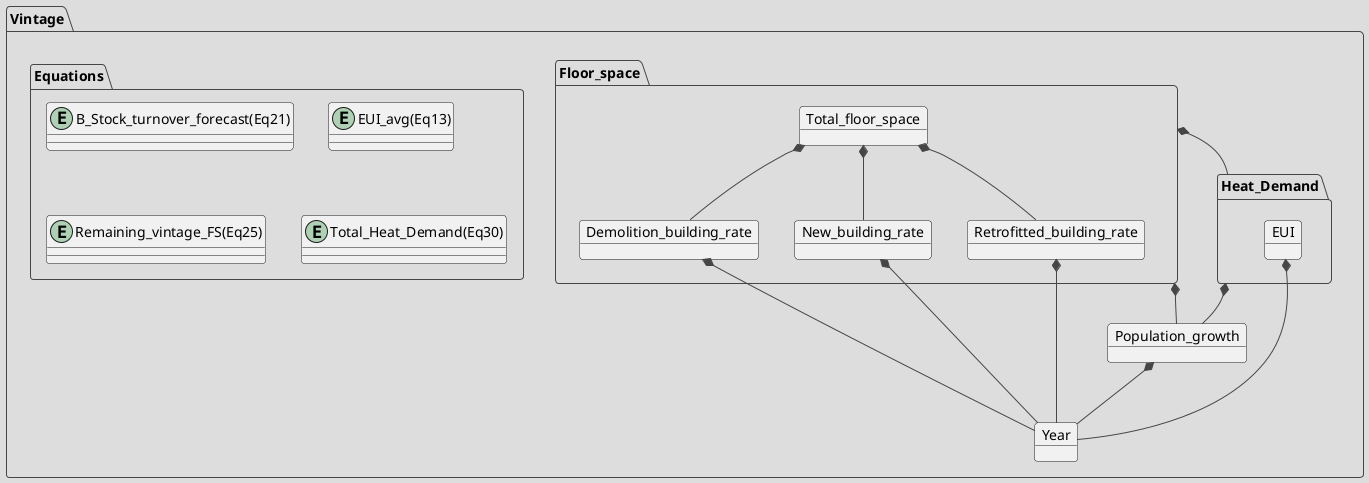 @startuml Building_Stock_classes

' Theme of choice
!theme toy

' ----------------------------------------------------------

' Model dependencies description

package Vintage 
{
    package Floor_space
    {
        object Demolition_building_rate
        object New_building_rate
        object Retrofitted_building_rate
        object Total_floor_space
    }

    package Heat_Demand
    {
    object EUI
    }

    package Equations
    {
        entity B_Stock_turnover_forecast(Eq21)
        entity EUI_avg(Eq13)
        entity Remaining_vintage_FS(Eq25)
        entity Total_Heat_Demand(Eq30)
    }

    object Year
    object Population_growth
}
' Relationships
Population_growth *-- Year
Demolition_building_rate *-- Year
Retrofitted_building_rate *-- Year
New_building_rate *-- Year
EUI *-- Year

Total_floor_space *-- Demolition_building_rate
Total_floor_space *-- Retrofitted_building_rate
Total_floor_space *-- New_building_rate

Floor_space *-- Heat_Demand
Floor_space *-- Population_growth
Heat_Demand *-- Population_growth

' ----------------------------------------------------------

' Splitting here to create a page for packages and one for the class itself
newpage

' Vintages class
class Vintage 
{
    
    ' Class attributes
    - __vintage_history : Pandas DataFrame
    - __vintage : list
    - __new_floor_space : list
    - __demo_floor_space : list
    - __retrofit_floor_space : list
    - __total_floor_space : list
    - __start_year : integer (from _init_() method)
    - __starting_stock : float (from _init_() method)
    - __space_HD : list
    ' - __water_HD : list
    - __population : integer

    ================================
    ' Class methods
    - _init(s_year, starting_building_stock=284.09)_ -->> None
    + reset_vintage() -->> None
    + add_to_vintage(vintage end) -->> None
    + change_vintage_period(new_y, new_end_y) -->> None
    + check_vintage(type="total", current=True) -->> None
    ' Eq 12: total FS
    + add_FS() -->> list
    ' Eq. 13: average EUI
    + get_avg_EUI() -->> None
    ' Eq 21: BS forecast
    '+ get_future_FS() -->> None
    'Eq 25: remaining FS
    '+ remain_FS() -->> None
    ' Eq 30: total heat demand
    + Demand() -->> list
    + test() -->> None



}

' Notes
note right of Vintage::DataFrame
    These are the class attributes (internal variables)
end note

note right of Vintage::None
    These are the class methods (functions)
end note

' ----------------------------------------------------------

@enduml